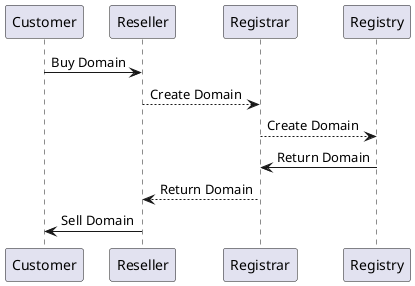@startuml
Customer -> Reseller: Buy Domain
Reseller -->Registrar: Create Domain
Registrar--->Registry:Create Domain

Registrar<-Registry: Return Domain
Reseller <--Registrar: Return Domain
Customer <- Reseller: Sell Domain
@enduml